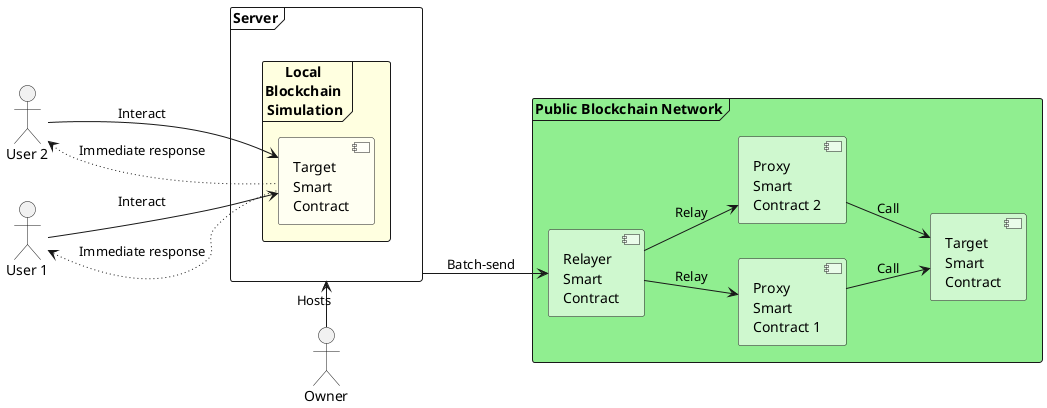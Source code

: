 @startuml

actor Owner

actor "User 1" as User1

actor "User 2" as User2
skinparam ComponentBackgroundColor #FFFFFF90
!define TRANSPARENT #BFFFBF


frame "Server" as Server {
    ' Add an additional frame for Private Network
    frame "Local \nBlockchain \nSimulation" as LocalSim #LightYellow {
        ' Add nested deployment of Target SC within LocalSim
        component "Target \nSmart \nContract" as LocalTarget
        ' Show Owner as an actor that hosts LocalSim within PrivateNet frame
    }
}


frame "Public Blockchain Network" as PubNet #LightGreen {
    component "Relayer \nSmart \nContract" as Relayer
    component "Proxy \nSmart \nContract 1" as Proxy1
    component "Proxy \nSmart \nContract 2" as Proxy2
    component "Target \nSmart \nContract" as Target 
}


left to right direction
User1 -down-> LocalTarget : Interact
User1 <-[dotted]- LocalTarget : Immediate response

User2 -> LocalTarget : Interact
User2 <-[dotted]- LocalTarget : Immediate response

Server <-l- Owner : Hosts

Server --> Relayer : Batch-send

Relayer --> Proxy2 : Relay
Proxy2 --> Target : Call
Relayer --> Proxy1 : Relay
Proxy1 --> Target : Call

@enduml